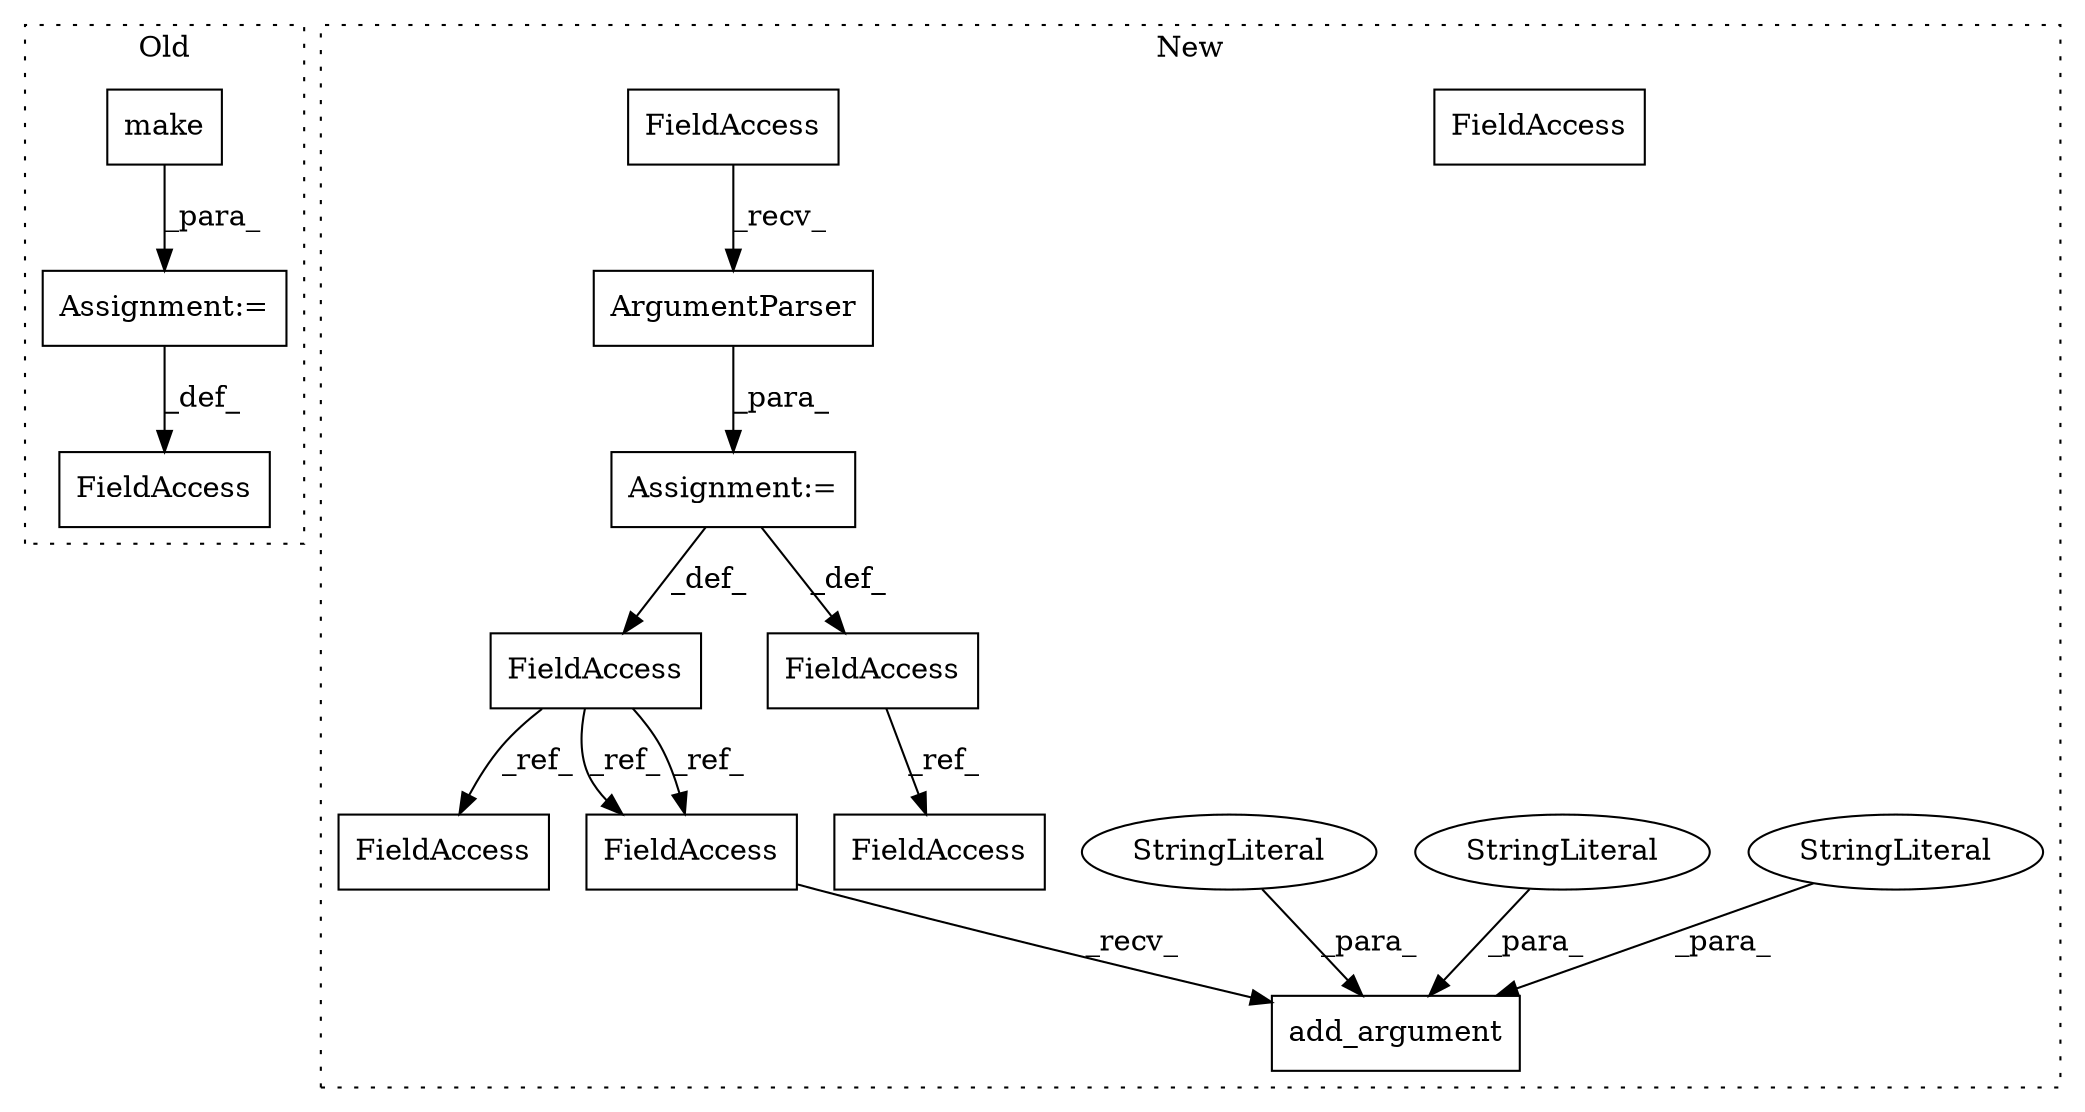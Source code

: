 digraph G {
subgraph cluster0 {
1 [label="make" a="32" s="481,535" l="5,1" shape="box"];
6 [label="FieldAccess" a="22" s="473" l="3" shape="box"];
9 [label="Assignment:=" a="7" s="476" l="1" shape="box"];
label = "Old";
style="dotted";
}
subgraph cluster1 {
2 [label="add_argument" a="32" s="470,541" l="13,1" shape="box"];
3 [label="StringLiteral" a="45" s="492" l="3" shape="ellipse"];
4 [label="StringLiteral" a="45" s="510" l="31" shape="ellipse"];
5 [label="StringLiteral" a="45" s="496" l="13" shape="ellipse"];
7 [label="FieldAccess" a="22" s="463" l="6" shape="box"];
8 [label="FieldAccess" a="22" s="419" l="6" shape="box"];
10 [label="ArgumentParser" a="32" s="435,454" l="15,1" shape="box"];
11 [label="FieldAccess" a="22" s="426" l="8" shape="box"];
12 [label="FieldAccess" a="22" s="555" l="6" shape="box"];
13 [label="FieldAccess" a="22" s="550" l="4" shape="box"];
14 [label="FieldAccess" a="22" s="883" l="4" shape="box"];
15 [label="Assignment:=" a="7" s="425" l="1" shape="box"];
16 [label="FieldAccess" a="22" s="463" l="6" shape="box"];
label = "New";
style="dotted";
}
1 -> 9 [label="_para_"];
3 -> 2 [label="_para_"];
4 -> 2 [label="_para_"];
5 -> 2 [label="_para_"];
8 -> 16 [label="_ref_"];
8 -> 12 [label="_ref_"];
8 -> 16 [label="_ref_"];
9 -> 6 [label="_def_"];
10 -> 15 [label="_para_"];
11 -> 10 [label="_recv_"];
13 -> 14 [label="_ref_"];
15 -> 13 [label="_def_"];
15 -> 8 [label="_def_"];
16 -> 2 [label="_recv_"];
}